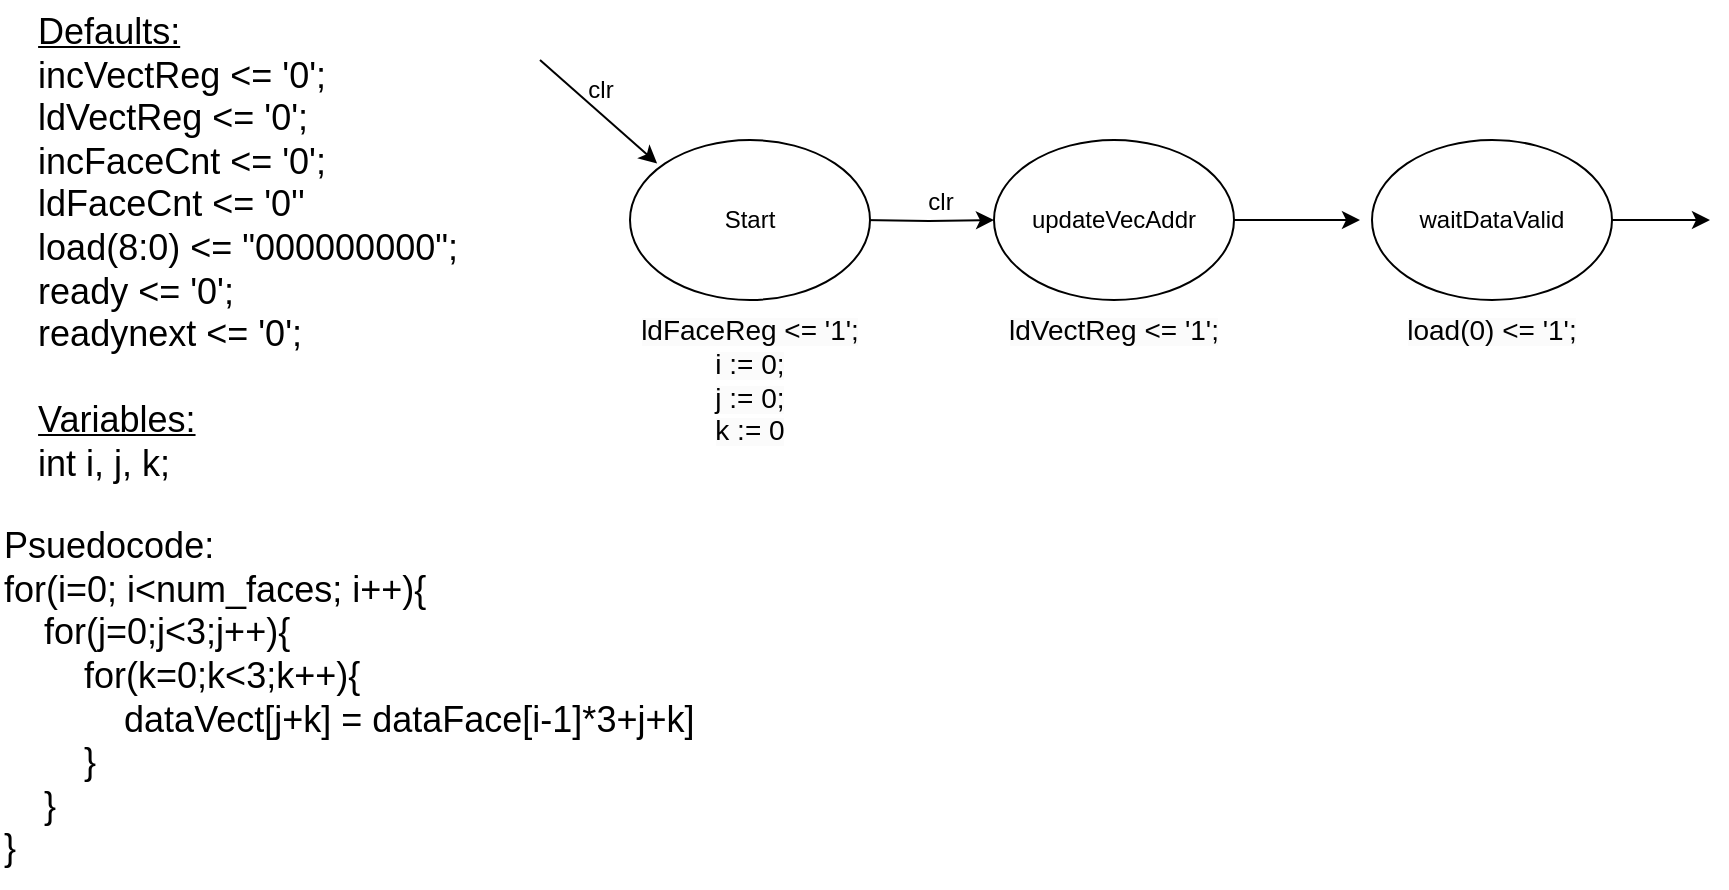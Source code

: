 <mxfile version="22.0.4" type="google">
  <diagram name="Page-1" id="WDtrQBJDh0I3v0ZAjNaj">
    <mxGraphModel grid="1" page="1" gridSize="10" guides="1" tooltips="1" connect="1" arrows="1" fold="1" pageScale="1" pageWidth="1100" pageHeight="850" math="0" shadow="0">
      <root>
        <mxCell id="0" />
        <mxCell id="1" parent="0" />
        <mxCell id="fC3eDhHKZJ2QJcVhHaS8-4" value="&lt;div style=&quot;text-align: left;&quot;&gt;&lt;u style=&quot;font-size: 18px; background-color: initial;&quot;&gt;Defaults:&lt;/u&gt;&lt;/div&gt;&lt;font style=&quot;font-size: 18px;&quot;&gt;&lt;div style=&quot;text-align: left;&quot;&gt;&lt;span style=&quot;background-color: initial;&quot;&gt;incVectReg &amp;lt;= &#39;0&#39;;&lt;/span&gt;&lt;/div&gt;&lt;div style=&quot;text-align: left;&quot;&gt;&lt;span style=&quot;background-color: initial;&quot;&gt;ldVectReg &amp;lt;= &#39;0&#39;;&lt;/span&gt;&lt;/div&gt;&lt;div style=&quot;text-align: left;&quot;&gt;&lt;span style=&quot;background-color: initial;&quot;&gt;incFaceCnt &amp;lt;= &#39;0&#39;;&lt;/span&gt;&lt;/div&gt;&lt;div style=&quot;text-align: left;&quot;&gt;&lt;span style=&quot;background-color: initial;&quot;&gt;ldFaceCnt &amp;lt;= &#39;0&#39;&#39;&lt;/span&gt;&lt;/div&gt;&lt;div style=&quot;text-align: left;&quot;&gt;&lt;span style=&quot;background-color: initial;&quot;&gt;load(8:0) &amp;lt;= &quot;000000000&quot;;&lt;/span&gt;&lt;/div&gt;&lt;div style=&quot;text-align: left;&quot;&gt;&lt;span style=&quot;background-color: initial;&quot;&gt;ready &amp;lt;= &#39;0&#39;;&lt;/span&gt;&lt;/div&gt;&lt;div style=&quot;text-align: left;&quot;&gt;&lt;span style=&quot;background-color: initial;&quot;&gt;readynext &amp;lt;= &#39;0&#39;;&lt;/span&gt;&lt;/div&gt;&lt;div style=&quot;text-align: left;&quot;&gt;&lt;br&gt;&lt;/div&gt;&lt;div style=&quot;text-align: left;&quot;&gt;&lt;u&gt;Variables:&lt;/u&gt;&lt;/div&gt;&lt;div style=&quot;text-align: left;&quot;&gt;int i, j, k;&lt;/div&gt;&lt;div style=&quot;text-align: left;&quot;&gt;&lt;br&gt;&lt;/div&gt;&lt;/font&gt;" style="text;html=1;align=right;verticalAlign=middle;resizable=0;points=[];autosize=1;strokeColor=none;fillColor=none;" vertex="1" parent="1">
          <mxGeometry x="10" width="230" height="270" as="geometry" />
        </mxCell>
        <mxCell id="T817rFtHN-tM9wAowEf_-36" value="Psuedocode:&lt;br style=&quot;font-size: 18px;&quot;&gt;for(i=0; i&amp;lt;num_faces; i++){&lt;br&gt;&lt;span style=&quot;&quot;&gt;&lt;span style=&quot;white-space: pre;&quot;&gt;&amp;nbsp;&amp;nbsp;&amp;nbsp;&amp;nbsp;&lt;/span&gt;&lt;/span&gt;for(j=0;j&amp;lt;3;j++){&lt;br&gt;&lt;span style=&quot;&quot;&gt;&lt;span style=&quot;white-space: pre;&quot;&gt;&amp;nbsp;&amp;nbsp;&amp;nbsp;&amp;nbsp;&lt;/span&gt;&lt;/span&gt;&lt;span style=&quot;&quot;&gt;&lt;span style=&quot;white-space: pre;&quot;&gt;&amp;nbsp;&amp;nbsp;&amp;nbsp;&amp;nbsp;&lt;/span&gt;&lt;/span&gt;for(k=0;k&amp;lt;3;k++){&lt;br&gt;&lt;span style=&quot;&quot;&gt;&lt;span style=&quot;white-space: pre;&quot;&gt;&amp;nbsp;&amp;nbsp;&amp;nbsp;&amp;nbsp;&lt;/span&gt;&lt;/span&gt;&lt;span style=&quot;&quot;&gt;&lt;span style=&quot;white-space: pre;&quot;&gt;&amp;nbsp;&amp;nbsp;&amp;nbsp;&amp;nbsp;&lt;/span&gt;&lt;span style=&quot;&quot;&gt;&lt;span style=&quot;white-space: pre;&quot;&gt;&amp;nbsp;&amp;nbsp;&amp;nbsp;&amp;nbsp;data&lt;/span&gt;&lt;/span&gt;&lt;/span&gt;Vect[j+k] = dataFace[i-1]*3+j+k]&lt;br&gt;&lt;span style=&quot;&quot;&gt;&lt;span style=&quot;white-space: pre;&quot;&gt;&amp;nbsp;&amp;nbsp;&amp;nbsp;&amp;nbsp;&lt;/span&gt;&lt;/span&gt;&lt;span style=&quot;&quot;&gt;&lt;span style=&quot;white-space: pre;&quot;&gt;&amp;nbsp;&amp;nbsp;&amp;nbsp;&amp;nbsp;&lt;/span&gt;&lt;/span&gt;}&lt;br&gt;&lt;span style=&quot;&quot;&gt;&lt;span style=&quot;white-space: pre;&quot;&gt;&amp;nbsp;&amp;nbsp;&amp;nbsp;&amp;nbsp;&lt;/span&gt;&lt;/span&gt;}&lt;br&gt;}" style="text;html=1;align=left;verticalAlign=middle;resizable=0;points=[];autosize=1;strokeColor=none;fillColor=none;fontSize=18;" vertex="1" parent="1">
          <mxGeometry x="10" y="254" width="370" height="190" as="geometry" />
        </mxCell>
        <mxCell id="-2OWZafM5wyb8YdDswX8-18" style="edgeStyle=orthogonalEdgeStyle;rounded=0;orthogonalLoop=1;jettySize=auto;html=1;exitX=1;exitY=0.5;exitDx=0;exitDy=0;entryX=0;entryY=0.5;entryDx=0;entryDy=0;" edge="1" parent="1" target="-2OWZafM5wyb8YdDswX8-24">
          <mxGeometry relative="1" as="geometry">
            <mxPoint x="441" y="110" as="sourcePoint" />
          </mxGeometry>
        </mxCell>
        <mxCell id="-2OWZafM5wyb8YdDswX8-19" value="" style="group" connectable="0" vertex="1" parent="1">
          <mxGeometry x="671" y="70" width="170" height="130" as="geometry" />
        </mxCell>
        <mxCell id="-2OWZafM5wyb8YdDswX8-20" value="waitDataValid" style="ellipse;whiteSpace=wrap;html=1;" vertex="1" parent="-2OWZafM5wyb8YdDswX8-19">
          <mxGeometry x="25" width="120" height="80" as="geometry" />
        </mxCell>
        <mxCell id="-2OWZafM5wyb8YdDswX8-21" value="&lt;span style=&quot;color: rgb(0, 0, 0); font-family: Helvetica; font-style: normal; font-variant-ligatures: normal; font-variant-caps: normal; font-weight: 400; letter-spacing: normal; orphans: 2; text-indent: 0px; text-transform: none; widows: 2; word-spacing: 0px; -webkit-text-stroke-width: 0px; background-color: rgb(251, 251, 251); text-decoration-thickness: initial; text-decoration-style: initial; text-decoration-color: initial; float: none; display: inline !important;&quot;&gt;&lt;font style=&quot;font-size: 14px;&quot;&gt;load(0) &amp;lt;= &#39;1&#39;;&lt;br&gt;&lt;/font&gt;&lt;/span&gt;" style="text;whiteSpace=wrap;html=1;align=center;" vertex="1" parent="-2OWZafM5wyb8YdDswX8-19">
          <mxGeometry y="80" width="170" height="50" as="geometry" />
        </mxCell>
        <mxCell id="-2OWZafM5wyb8YdDswX8-22" value="" style="group" connectable="0" vertex="1" parent="1">
          <mxGeometry x="482" y="70" width="170" height="130" as="geometry" />
        </mxCell>
        <mxCell id="-2OWZafM5wyb8YdDswX8-23" style="edgeStyle=orthogonalEdgeStyle;rounded=0;orthogonalLoop=1;jettySize=auto;html=1;exitX=1;exitY=0.5;exitDx=0;exitDy=0;" edge="1" parent="-2OWZafM5wyb8YdDswX8-22" source="-2OWZafM5wyb8YdDswX8-24">
          <mxGeometry relative="1" as="geometry">
            <mxPoint x="208" y="40" as="targetPoint" />
          </mxGeometry>
        </mxCell>
        <mxCell id="-2OWZafM5wyb8YdDswX8-24" value="updateVecAddr" style="ellipse;whiteSpace=wrap;html=1;" vertex="1" parent="-2OWZafM5wyb8YdDswX8-22">
          <mxGeometry x="25" width="120" height="80" as="geometry" />
        </mxCell>
        <mxCell id="-2OWZafM5wyb8YdDswX8-25" value="&lt;span style=&quot;color: rgb(0, 0, 0); font-family: Helvetica; font-style: normal; font-variant-ligatures: normal; font-variant-caps: normal; font-weight: 400; letter-spacing: normal; orphans: 2; text-indent: 0px; text-transform: none; widows: 2; word-spacing: 0px; -webkit-text-stroke-width: 0px; background-color: rgb(251, 251, 251); text-decoration-thickness: initial; text-decoration-style: initial; text-decoration-color: initial; float: none; display: inline !important;&quot;&gt;&lt;font style=&quot;font-size: 14px;&quot;&gt;ldVectReg &amp;lt;= &#39;1&#39;;&lt;br&gt;&lt;br&gt;&lt;/font&gt;&lt;/span&gt;" style="text;whiteSpace=wrap;html=1;align=center;" vertex="1" parent="-2OWZafM5wyb8YdDswX8-22">
          <mxGeometry y="80" width="170" height="50" as="geometry" />
        </mxCell>
        <mxCell id="-2OWZafM5wyb8YdDswX8-35" value="clr" style="text;html=1;align=center;verticalAlign=middle;resizable=0;points=[];autosize=1;strokeColor=none;fillColor=none;" vertex="1" parent="-2OWZafM5wyb8YdDswX8-22">
          <mxGeometry x="-22" y="16" width="40" height="30" as="geometry" />
        </mxCell>
        <mxCell id="-2OWZafM5wyb8YdDswX8-26" value="" style="endArrow=classic;html=1;rounded=0;entryX=0;entryY=0;entryDx=0;entryDy=0;" edge="1" parent="1">
          <mxGeometry width="50" height="50" relative="1" as="geometry">
            <mxPoint x="280" y="30" as="sourcePoint" />
            <mxPoint x="338.574" y="81.716" as="targetPoint" />
          </mxGeometry>
        </mxCell>
        <mxCell id="-2OWZafM5wyb8YdDswX8-27" value="clr" style="text;html=1;align=center;verticalAlign=middle;resizable=0;points=[];autosize=1;strokeColor=none;fillColor=none;" vertex="1" parent="1">
          <mxGeometry x="290" y="30" width="40" height="30" as="geometry" />
        </mxCell>
        <mxCell id="-2OWZafM5wyb8YdDswX8-28" style="edgeStyle=orthogonalEdgeStyle;rounded=0;orthogonalLoop=1;jettySize=auto;html=1;exitX=1;exitY=0.5;exitDx=0;exitDy=0;entryX=0;entryY=0.5;entryDx=0;entryDy=0;" edge="1" parent="1" source="-2OWZafM5wyb8YdDswX8-20">
          <mxGeometry relative="1" as="geometry">
            <mxPoint x="865" y="110" as="targetPoint" />
          </mxGeometry>
        </mxCell>
        <mxCell id="-2OWZafM5wyb8YdDswX8-32" value="" style="group" connectable="0" vertex="1" parent="1">
          <mxGeometry x="300" y="70" width="170" height="130" as="geometry" />
        </mxCell>
        <mxCell id="-2OWZafM5wyb8YdDswX8-33" value="Start" style="ellipse;whiteSpace=wrap;html=1;" vertex="1" parent="-2OWZafM5wyb8YdDswX8-32">
          <mxGeometry x="25" width="120" height="80" as="geometry" />
        </mxCell>
        <mxCell id="-2OWZafM5wyb8YdDswX8-34" value="&lt;span style=&quot;color: rgb(0, 0, 0); font-family: Helvetica; font-style: normal; font-variant-ligatures: normal; font-variant-caps: normal; font-weight: 400; letter-spacing: normal; orphans: 2; text-indent: 0px; text-transform: none; widows: 2; word-spacing: 0px; -webkit-text-stroke-width: 0px; background-color: rgb(251, 251, 251); text-decoration-thickness: initial; text-decoration-style: initial; text-decoration-color: initial; float: none; display: inline !important;&quot;&gt;&lt;font style=&quot;font-size: 14px;&quot;&gt;ldFaceReg &amp;lt;= &#39;1&#39;;&lt;br&gt;i := 0;&lt;br&gt;j := 0;&lt;br&gt;k := 0&lt;br&gt;&lt;/font&gt;&lt;/span&gt;" style="text;whiteSpace=wrap;html=1;align=center;" vertex="1" parent="-2OWZafM5wyb8YdDswX8-32">
          <mxGeometry y="80" width="170" height="50" as="geometry" />
        </mxCell>
      </root>
    </mxGraphModel>
  </diagram>
</mxfile>

